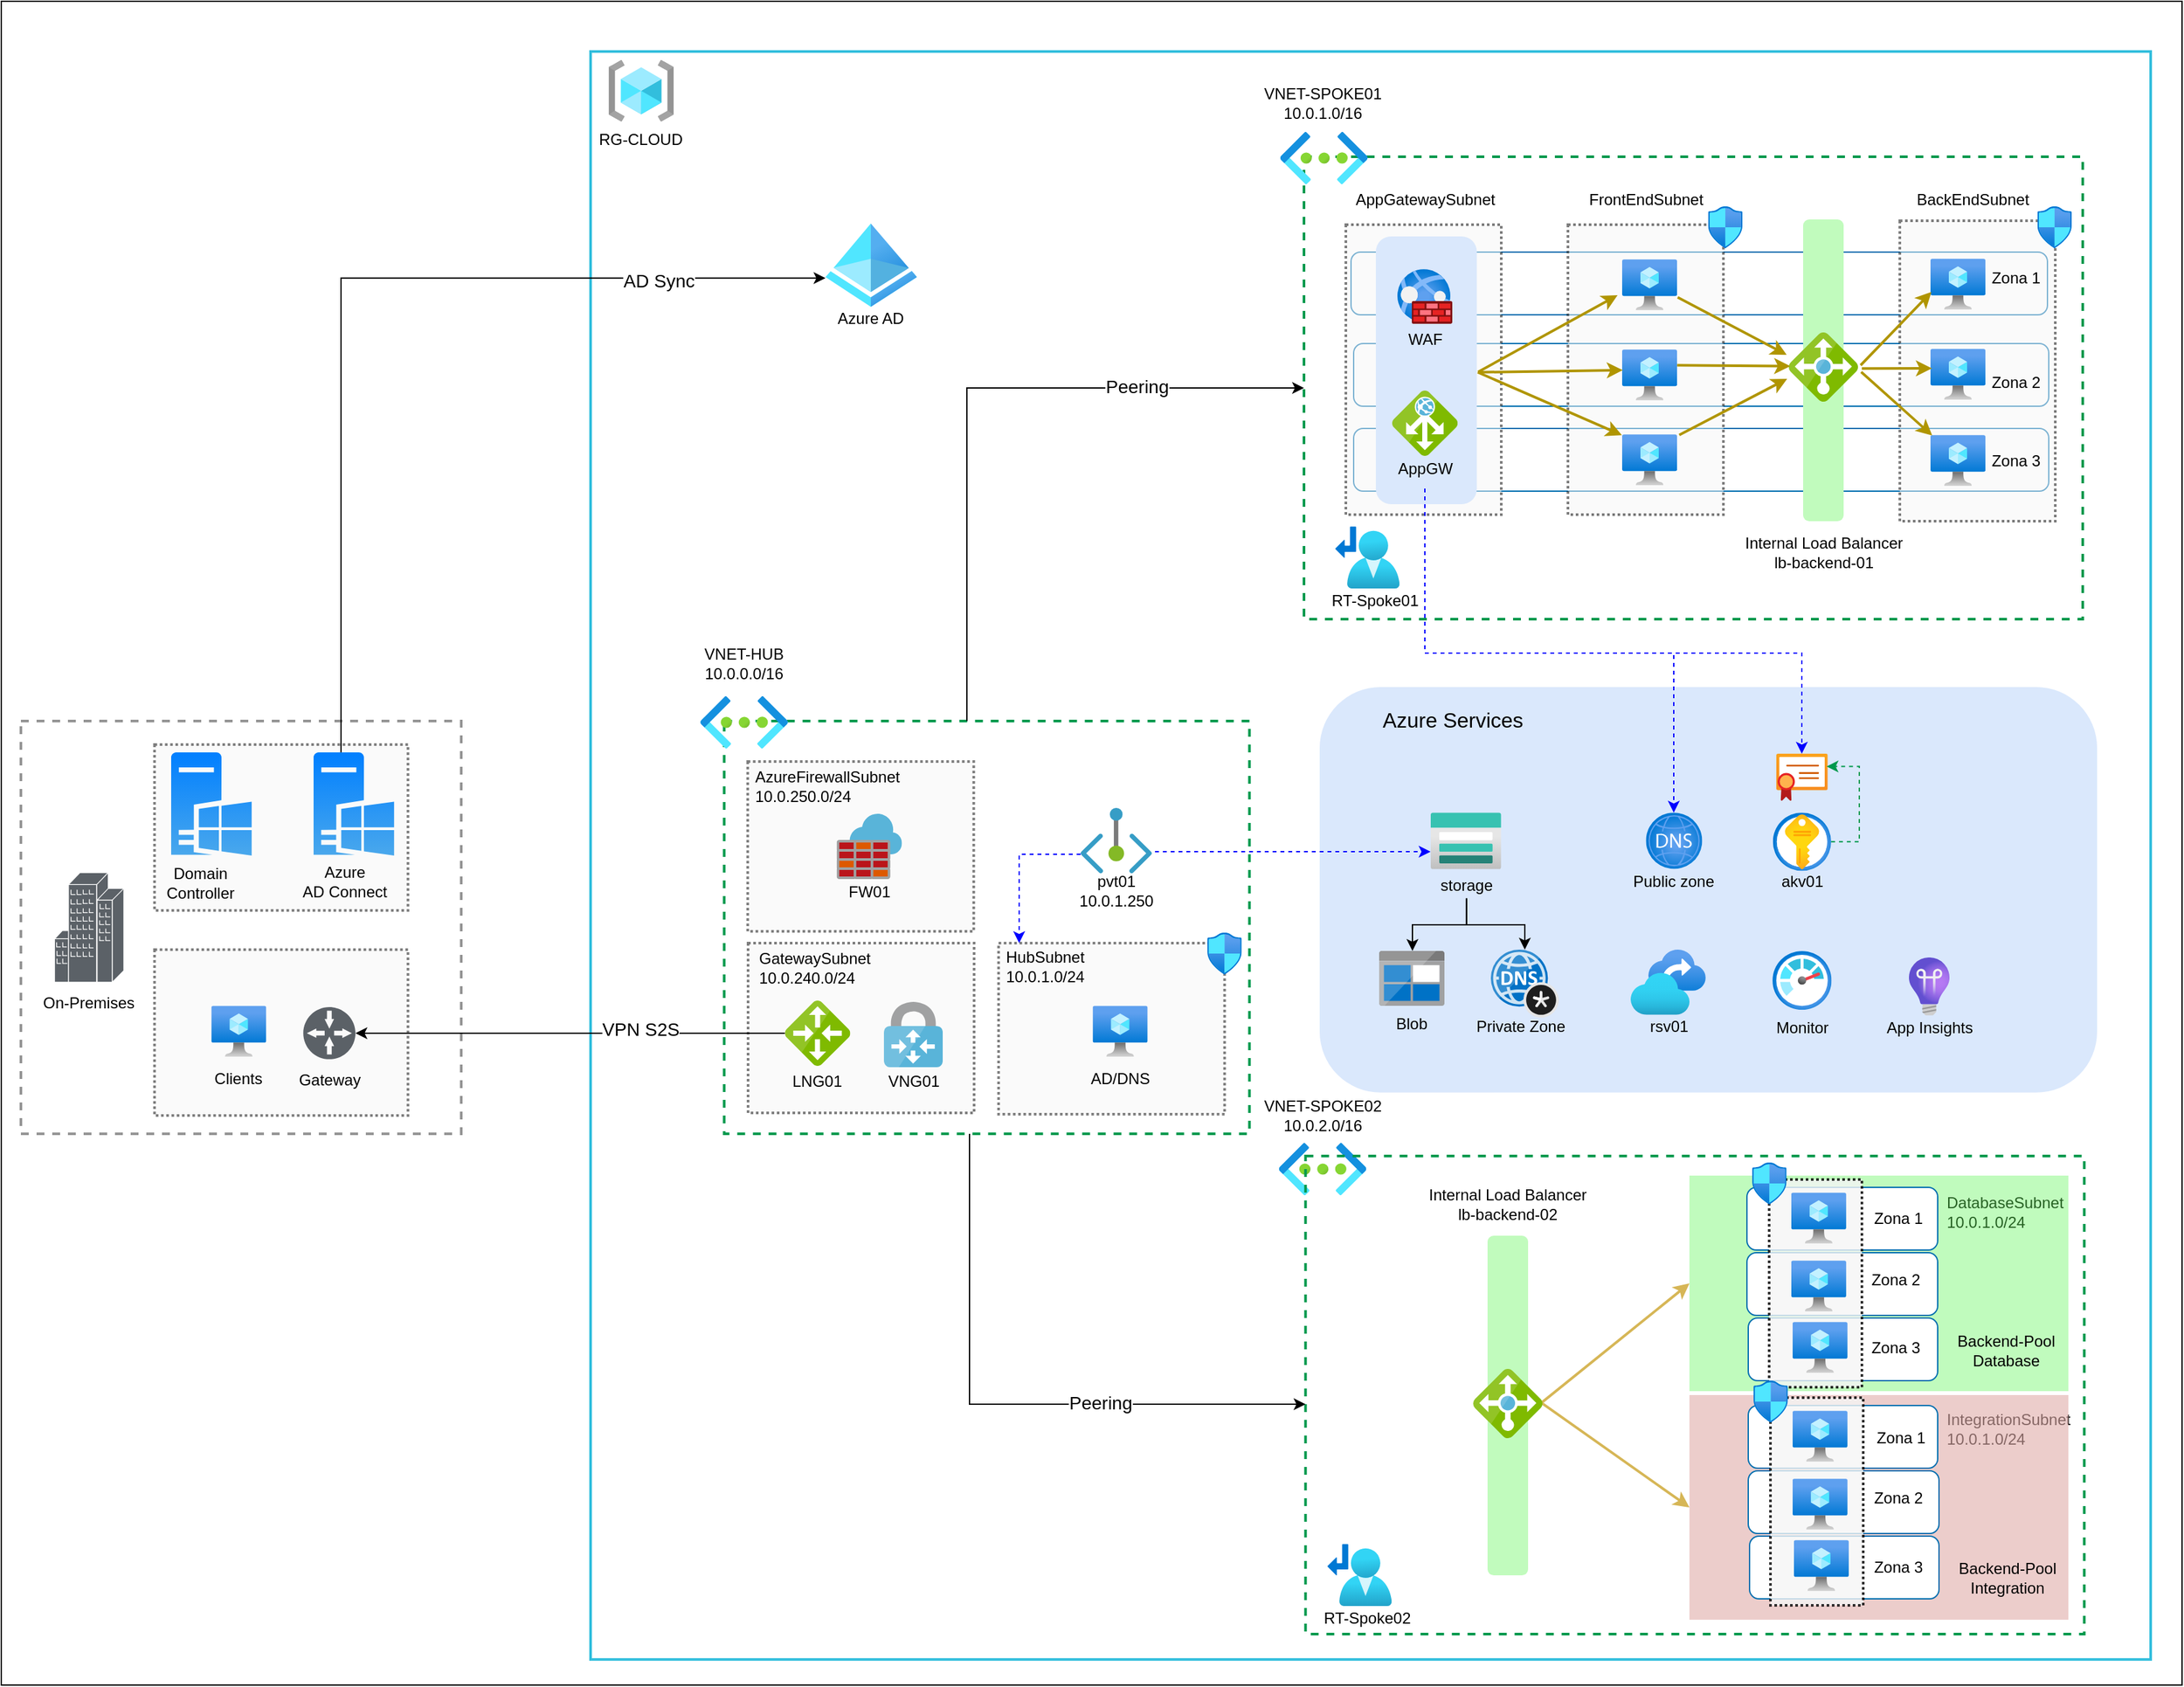 <mxfile version="21.3.7" type="device">
  <diagram name="Cloud Shoes" id="-37fiKzTfTFrvlBXJHoI">
    <mxGraphModel dx="2607" dy="1520" grid="0" gridSize="10" guides="1" tooltips="1" connect="1" arrows="1" fold="1" page="1" pageScale="1" pageWidth="1654" pageHeight="1169" math="0" shadow="0">
      <root>
        <mxCell id="0" />
        <mxCell id="1" parent="0" />
        <mxCell id="Nl7aAKLjwHHRc1oRXlb3-1" value="" style="rounded=0;whiteSpace=wrap;html=1;fillColor=none;" vertex="1" parent="1">
          <mxGeometry x="1" y="530" width="1669" height="1289" as="geometry" />
        </mxCell>
        <mxCell id="iRO7OTy0QqycGShimGxW-130" value="" style="group" parent="1" vertex="1" connectable="0">
          <mxGeometry x="999" y="1046" width="647" height="753.42" as="geometry" />
        </mxCell>
        <mxCell id="iRO7OTy0QqycGShimGxW-131" value="" style="rounded=1;whiteSpace=wrap;html=1;fillColor=#dae8fc;strokeColor=none;" parent="iRO7OTy0QqycGShimGxW-130" vertex="1">
          <mxGeometry x="11" y="9" width="595" height="310.4" as="geometry" />
        </mxCell>
        <mxCell id="iRO7OTy0QqycGShimGxW-138" value="Azure Services" style="text;html=1;strokeColor=none;fillColor=none;align=center;verticalAlign=middle;whiteSpace=wrap;rounded=0;fontSize=16;" parent="iRO7OTy0QqycGShimGxW-130" vertex="1">
          <mxGeometry x="51" y="22" width="123.81" height="24.97" as="geometry" />
        </mxCell>
        <mxCell id="rl9jqkYLnGCRckDXOoiw-7" value="" style="image;aspect=fixed;html=1;points=[];align=center;fontSize=12;image=img/lib/azure2/app_services/App_Service_Certificates.svg;" parent="iRO7OTy0QqycGShimGxW-130" vertex="1">
          <mxGeometry x="360.47" y="60" width="39.38" height="36" as="geometry" />
        </mxCell>
        <mxCell id="7yesNhh-rtwzsghLaUIG-6" value="" style="group" parent="iRO7OTy0QqycGShimGxW-130" vertex="1" connectable="0">
          <mxGeometry x="95.865" y="105.114" width="55.005" height="65.606" as="geometry" />
        </mxCell>
        <mxCell id="iRO7OTy0QqycGShimGxW-133" value="" style="image;aspect=fixed;html=1;points=[];align=center;fontSize=12;image=img/lib/azure2/storage/Storage_Accounts.svg;" parent="7yesNhh-rtwzsghLaUIG-6" vertex="1">
          <mxGeometry width="54.091" height="43.273" as="geometry" />
        </mxCell>
        <mxCell id="jFYhZBc2v5GlWPGSJoHk-8" value="storage" style="text;html=1;strokeColor=none;fillColor=none;align=center;verticalAlign=middle;whiteSpace=wrap;rounded=0;" parent="7yesNhh-rtwzsghLaUIG-6" vertex="1">
          <mxGeometry x="0.005" y="46.606" width="55" height="19" as="geometry" />
        </mxCell>
        <mxCell id="7yesNhh-rtwzsghLaUIG-11" value="" style="group" parent="iRO7OTy0QqycGShimGxW-130" vertex="1" connectable="0">
          <mxGeometry x="126" y="210" width="78" height="68" as="geometry" />
        </mxCell>
        <mxCell id="7yesNhh-rtwzsghLaUIG-9" value="" style="image;sketch=0;aspect=fixed;html=1;points=[];align=center;fontSize=12;image=img/lib/mscae/DNS_Private_Zones.svg;" parent="7yesNhh-rtwzsghLaUIG-11" vertex="1">
          <mxGeometry x="16" width="52" height="52" as="geometry" />
        </mxCell>
        <mxCell id="7yesNhh-rtwzsghLaUIG-10" value="Private Zone" style="text;html=1;strokeColor=none;fillColor=none;align=center;verticalAlign=middle;whiteSpace=wrap;rounded=0;" parent="7yesNhh-rtwzsghLaUIG-11" vertex="1">
          <mxGeometry y="49" width="78" height="19" as="geometry" />
        </mxCell>
        <mxCell id="7yesNhh-rtwzsghLaUIG-12" value="" style="group" parent="iRO7OTy0QqycGShimGxW-130" vertex="1" connectable="0">
          <mxGeometry x="54" y="211" width="55" height="65" as="geometry" />
        </mxCell>
        <mxCell id="7yesNhh-rtwzsghLaUIG-4" value="" style="image;sketch=0;aspect=fixed;html=1;points=[];align=center;fontSize=12;image=img/lib/mscae/BlobBlock.svg;" parent="7yesNhh-rtwzsghLaUIG-12" vertex="1">
          <mxGeometry x="2.5" width="50" height="42" as="geometry" />
        </mxCell>
        <mxCell id="7yesNhh-rtwzsghLaUIG-7" value="Blob" style="text;html=1;strokeColor=none;fillColor=none;align=center;verticalAlign=middle;whiteSpace=wrap;rounded=0;" parent="7yesNhh-rtwzsghLaUIG-12" vertex="1">
          <mxGeometry y="46" width="55" height="19" as="geometry" />
        </mxCell>
        <mxCell id="7yesNhh-rtwzsghLaUIG-16" style="edgeStyle=orthogonalEdgeStyle;rounded=0;orthogonalLoop=1;jettySize=auto;html=1;" parent="iRO7OTy0QqycGShimGxW-130" source="jFYhZBc2v5GlWPGSJoHk-8" target="7yesNhh-rtwzsghLaUIG-4" edge="1">
          <mxGeometry relative="1" as="geometry">
            <Array as="points">
              <mxPoint x="123" y="191" />
              <mxPoint x="82" y="191" />
            </Array>
          </mxGeometry>
        </mxCell>
        <mxCell id="7yesNhh-rtwzsghLaUIG-17" style="edgeStyle=orthogonalEdgeStyle;rounded=0;orthogonalLoop=1;jettySize=auto;html=1;" parent="iRO7OTy0QqycGShimGxW-130" source="jFYhZBc2v5GlWPGSJoHk-8" target="7yesNhh-rtwzsghLaUIG-9" edge="1">
          <mxGeometry relative="1" as="geometry">
            <Array as="points">
              <mxPoint x="123" y="191" />
              <mxPoint x="168" y="191" />
            </Array>
          </mxGeometry>
        </mxCell>
        <mxCell id="7yesNhh-rtwzsghLaUIG-18" value="" style="group" parent="iRO7OTy0QqycGShimGxW-130" vertex="1" connectable="0">
          <mxGeometry x="244" y="105.11" width="76.46" height="62.08" as="geometry" />
        </mxCell>
        <mxCell id="iRO7OTy0QqycGShimGxW-137" value="" style="image;aspect=fixed;html=1;points=[];align=center;fontSize=12;image=img/lib/azure2/networking/DNS_Zones.svg;" parent="7yesNhh-rtwzsghLaUIG-18" vertex="1">
          <mxGeometry x="16.69" width="43.08" height="43.08" as="geometry" />
        </mxCell>
        <mxCell id="rl9jqkYLnGCRckDXOoiw-4" value="Public zone" style="text;html=1;strokeColor=none;fillColor=none;align=center;verticalAlign=middle;whiteSpace=wrap;rounded=0;" parent="7yesNhh-rtwzsghLaUIG-18" vertex="1">
          <mxGeometry y="43.08" width="76.46" height="19" as="geometry" />
        </mxCell>
        <mxCell id="7yesNhh-rtwzsghLaUIG-5" value="" style="group" parent="iRO7OTy0QqycGShimGxW-130" vertex="1" connectable="0">
          <mxGeometry x="249.003" y="209.996" width="57.42" height="68.934" as="geometry" />
        </mxCell>
        <mxCell id="iRO7OTy0QqycGShimGxW-132" value="" style="image;aspect=fixed;html=1;points=[];align=center;fontSize=12;image=img/lib/azure2/storage/Recovery_Services_Vaults.svg;" parent="7yesNhh-rtwzsghLaUIG-5" vertex="1">
          <mxGeometry width="57.42" height="49.93" as="geometry" />
        </mxCell>
        <mxCell id="jFYhZBc2v5GlWPGSJoHk-9" value="rsv01" style="text;html=1;strokeColor=none;fillColor=none;align=center;verticalAlign=middle;whiteSpace=wrap;rounded=0;" parent="7yesNhh-rtwzsghLaUIG-5" vertex="1">
          <mxGeometry x="2.417" y="49.934" width="55" height="19" as="geometry" />
        </mxCell>
        <mxCell id="7yesNhh-rtwzsghLaUIG-23" value="" style="group" parent="iRO7OTy0QqycGShimGxW-130" vertex="1" connectable="0">
          <mxGeometry x="352.66" y="105.11" width="55" height="62.08" as="geometry" />
        </mxCell>
        <mxCell id="iRO7OTy0QqycGShimGxW-136" value="" style="image;aspect=fixed;html=1;points=[];align=center;fontSize=12;image=img/lib/azure2/security/Key_Vaults.svg;" parent="7yesNhh-rtwzsghLaUIG-23" vertex="1">
          <mxGeometry x="5.2" width="44.59" height="44.59" as="geometry" />
        </mxCell>
        <mxCell id="jFYhZBc2v5GlWPGSJoHk-10" value="akv01" style="text;html=1;strokeColor=none;fillColor=none;align=center;verticalAlign=middle;whiteSpace=wrap;rounded=0;" parent="7yesNhh-rtwzsghLaUIG-23" vertex="1">
          <mxGeometry y="43.08" width="55" height="19" as="geometry" />
        </mxCell>
        <mxCell id="7yesNhh-rtwzsghLaUIG-26" style="edgeStyle=orthogonalEdgeStyle;rounded=0;orthogonalLoop=1;jettySize=auto;html=1;entryX=0.977;entryY=0.272;entryDx=0;entryDy=0;entryPerimeter=0;dashed=1;strokeColor=#00994D;" parent="iRO7OTy0QqycGShimGxW-130" source="iRO7OTy0QqycGShimGxW-136" target="rl9jqkYLnGCRckDXOoiw-7" edge="1">
          <mxGeometry relative="1" as="geometry">
            <Array as="points">
              <mxPoint x="424" y="127" />
              <mxPoint x="424" y="70" />
            </Array>
          </mxGeometry>
        </mxCell>
        <mxCell id="7yesNhh-rtwzsghLaUIG-28" value="" style="group" parent="iRO7OTy0QqycGShimGxW-130" vertex="1" connectable="0">
          <mxGeometry x="352.66" y="211" width="55" height="68.37" as="geometry" />
        </mxCell>
        <mxCell id="iRO7OTy0QqycGShimGxW-134" value="" style="image;aspect=fixed;html=1;points=[];align=center;fontSize=12;image=img/lib/azure2/management_governance/Monitor.svg;" parent="7yesNhh-rtwzsghLaUIG-28" vertex="1">
          <mxGeometry x="4.92" width="45.17" height="45.17" as="geometry" />
        </mxCell>
        <mxCell id="7yesNhh-rtwzsghLaUIG-27" value="Monitor" style="text;html=1;strokeColor=none;fillColor=none;align=center;verticalAlign=middle;whiteSpace=wrap;rounded=0;" parent="7yesNhh-rtwzsghLaUIG-28" vertex="1">
          <mxGeometry y="49.37" width="55" height="19" as="geometry" />
        </mxCell>
        <mxCell id="7yesNhh-rtwzsghLaUIG-30" value="" style="group" parent="iRO7OTy0QqycGShimGxW-130" vertex="1" connectable="0">
          <mxGeometry x="438.51" y="215.94" width="78" height="63.43" as="geometry" />
        </mxCell>
        <mxCell id="iRO7OTy0QqycGShimGxW-135" value="" style="image;aspect=fixed;html=1;points=[];align=center;fontSize=12;image=img/lib/azure2/devops/Application_Insights.svg;" parent="7yesNhh-rtwzsghLaUIG-30" vertex="1">
          <mxGeometry x="23.49" width="31.03" height="44.43" as="geometry" />
        </mxCell>
        <mxCell id="7yesNhh-rtwzsghLaUIG-29" value="App Insights" style="text;html=1;strokeColor=none;fillColor=none;align=center;verticalAlign=middle;whiteSpace=wrap;rounded=0;" parent="7yesNhh-rtwzsghLaUIG-30" vertex="1">
          <mxGeometry y="44.43" width="78" height="19" as="geometry" />
        </mxCell>
        <mxCell id="mcqfTMUdZoglB1hwvuhl-13" value="" style="rounded=0;whiteSpace=wrap;html=1;fillColor=none;strokeColor=#32bedd;strokeWidth=2;" parent="iRO7OTy0QqycGShimGxW-130" vertex="1">
          <mxGeometry x="-547" y="-477.58" width="1194" height="1231" as="geometry" />
        </mxCell>
        <mxCell id="sxxNK6MvzeQGFof8nIvv-3" value="BackEndSubnet" style="text;html=1;strokeColor=none;fillColor=none;align=center;verticalAlign=middle;whiteSpace=wrap;rounded=0;" parent="iRO7OTy0QqycGShimGxW-130" vertex="1">
          <mxGeometry x="448" y="-379" width="126" height="30" as="geometry" />
        </mxCell>
        <mxCell id="sxxNK6MvzeQGFof8nIvv-1" value="AppGatewaySubnet" style="text;html=1;strokeColor=none;fillColor=none;align=center;verticalAlign=middle;whiteSpace=wrap;rounded=0;" parent="iRO7OTy0QqycGShimGxW-130" vertex="1">
          <mxGeometry x="29" y="-379" width="126" height="30" as="geometry" />
        </mxCell>
        <mxCell id="u3xtsCmXSuKDjjHytYBa-11" value="DatabaseSubnet&lt;br&gt;10.0.1.0/24" style="text;html=1;strokeColor=none;fillColor=none;align=left;verticalAlign=middle;whiteSpace=wrap;rounded=0;" parent="iRO7OTy0QqycGShimGxW-130" vertex="1">
          <mxGeometry x="488.6" y="401" width="85.4" height="19" as="geometry" />
        </mxCell>
        <mxCell id="u3xtsCmXSuKDjjHytYBa-12" value="IntegrationSubnet&lt;br&gt;10.0.1.0/24" style="text;html=1;strokeColor=none;fillColor=none;align=left;verticalAlign=middle;whiteSpace=wrap;rounded=0;" parent="iRO7OTy0QqycGShimGxW-130" vertex="1">
          <mxGeometry x="488.6" y="567" width="85.4" height="19" as="geometry" />
        </mxCell>
        <mxCell id="sxxNK6MvzeQGFof8nIvv-4" value="" style="image;aspect=fixed;html=1;points=[];align=center;fontSize=12;image=img/lib/azure2/networking/Virtual_Networks.svg;" parent="iRO7OTy0QqycGShimGxW-130" vertex="1">
          <mxGeometry x="-20.25" y="358" width="67" height="40" as="geometry" />
        </mxCell>
        <mxCell id="sxxNK6MvzeQGFof8nIvv-5" value="VNET-SPOKE02&lt;br&gt;10.0.2.0/16" style="text;html=1;strokeColor=none;fillColor=none;align=center;verticalAlign=middle;whiteSpace=wrap;rounded=0;" parent="iRO7OTy0QqycGShimGxW-130" vertex="1">
          <mxGeometry x="-34" y="322" width="94.5" height="30" as="geometry" />
        </mxCell>
        <mxCell id="sxxNK6MvzeQGFof8nIvv-7" value="VNET-SPOKE01&lt;br&gt;10.0.1.0/16" style="text;html=1;strokeColor=none;fillColor=none;align=center;verticalAlign=middle;whiteSpace=wrap;rounded=0;" parent="iRO7OTy0QqycGShimGxW-130" vertex="1">
          <mxGeometry x="-34" y="-453" width="94.5" height="30" as="geometry" />
        </mxCell>
        <mxCell id="iRO7OTy0QqycGShimGxW-46" value="" style="rounded=0;whiteSpace=wrap;html=1;fillColor=none;strokeColor=#949494;dashed=1;strokeWidth=2;" parent="1" vertex="1">
          <mxGeometry x="16" y="1081" width="337" height="316" as="geometry" />
        </mxCell>
        <mxCell id="iRO7OTy0QqycGShimGxW-112" value="" style="rounded=0;whiteSpace=wrap;html=1;fillColor=#63f55b;strokeColor=none;fillStyle=auto;opacity=40;dashed=1;dashPattern=1 1;strokeWidth=2;" parent="1" vertex="1">
          <mxGeometry x="1293" y="1429" width="290" height="165" as="geometry" />
        </mxCell>
        <mxCell id="iRO7OTy0QqycGShimGxW-50" value="" style="rounded=0;whiteSpace=wrap;html=1;fillColor=none;strokeColor=#00994D;dashed=1;strokeWidth=2;" parent="1" vertex="1">
          <mxGeometry x="999.18" y="1414" width="596" height="366" as="geometry" />
        </mxCell>
        <mxCell id="iRO7OTy0QqycGShimGxW-113" value="" style="rounded=0;whiteSpace=wrap;html=1;fillColor=#dfaca9;strokeColor=none;fillStyle=auto;opacity=60;dashed=1;dashPattern=1 1;strokeWidth=2;" parent="1" vertex="1">
          <mxGeometry x="1293" y="1597" width="290" height="172" as="geometry" />
        </mxCell>
        <mxCell id="iRO7OTy0QqycGShimGxW-48" value="" style="group" parent="1" vertex="1" connectable="0">
          <mxGeometry x="118.25" y="1256" width="194" height="127" as="geometry" />
        </mxCell>
        <mxCell id="iRO7OTy0QqycGShimGxW-43" value="" style="rounded=0;whiteSpace=wrap;html=1;fillColor=#f5f5f5;fontColor=#333333;strokeColor=#000000;fillStyle=auto;opacity=50;dashed=1;dashPattern=1 1;strokeWidth=2;" parent="iRO7OTy0QqycGShimGxW-48" vertex="1">
          <mxGeometry width="194" height="127" as="geometry" />
        </mxCell>
        <mxCell id="iRO7OTy0QqycGShimGxW-37" value="" style="group" parent="iRO7OTy0QqycGShimGxW-48" vertex="1" connectable="0">
          <mxGeometry x="37" y="43" width="55" height="65" as="geometry" />
        </mxCell>
        <mxCell id="iRO7OTy0QqycGShimGxW-38" value="" style="image;aspect=fixed;html=1;points=[];align=center;fontSize=12;image=img/lib/azure2/compute/Virtual_Machine.svg;" parent="iRO7OTy0QqycGShimGxW-37" vertex="1">
          <mxGeometry x="6.47" width="42.05" height="39" as="geometry" />
        </mxCell>
        <mxCell id="iRO7OTy0QqycGShimGxW-39" value="Clients" style="text;html=1;strokeColor=none;fillColor=none;align=center;verticalAlign=middle;whiteSpace=wrap;rounded=0;" parent="iRO7OTy0QqycGShimGxW-37" vertex="1">
          <mxGeometry y="47" width="55" height="18" as="geometry" />
        </mxCell>
        <mxCell id="iRO7OTy0QqycGShimGxW-45" value="" style="group" parent="iRO7OTy0QqycGShimGxW-48" vertex="1" connectable="0">
          <mxGeometry x="107" y="41" width="55" height="65" as="geometry" />
        </mxCell>
        <mxCell id="iRO7OTy0QqycGShimGxW-41" value="" style="sketch=0;aspect=fixed;pointerEvents=1;shadow=0;dashed=0;html=1;strokeColor=none;labelPosition=center;verticalLabelPosition=bottom;verticalAlign=top;align=center;fillColor=#5b6167;shape=mxgraph.mscae.enterprise.gateway" parent="iRO7OTy0QqycGShimGxW-45" vertex="1">
          <mxGeometry x="6.87" y="3" width="39.928" height="39.928" as="geometry" />
        </mxCell>
        <mxCell id="iRO7OTy0QqycGShimGxW-42" value="Gateway" style="text;html=1;strokeColor=none;fillColor=none;align=center;verticalAlign=middle;whiteSpace=wrap;rounded=0;" parent="iRO7OTy0QqycGShimGxW-45" vertex="1">
          <mxGeometry y="50" width="55" height="18" as="geometry" />
        </mxCell>
        <mxCell id="iRO7OTy0QqycGShimGxW-1" value="" style="rounded=0;whiteSpace=wrap;html=1;fillColor=none;strokeColor=#00994D;dashed=1;strokeWidth=2;" parent="1" vertex="1">
          <mxGeometry x="554.25" y="1081" width="402" height="316" as="geometry" />
        </mxCell>
        <mxCell id="jFYhZBc2v5GlWPGSJoHk-2" value="" style="group" parent="1" vertex="1" connectable="0">
          <mxGeometry x="764.25" y="1248" width="186.1" height="134" as="geometry" />
        </mxCell>
        <mxCell id="iRO7OTy0QqycGShimGxW-12" value="" style="rounded=0;whiteSpace=wrap;html=1;fillColor=#f5f5f5;fontColor=#333333;strokeColor=#000000;fillStyle=auto;opacity=50;dashed=1;dashPattern=1 1;strokeWidth=2;" parent="jFYhZBc2v5GlWPGSJoHk-2" vertex="1">
          <mxGeometry y="3" width="173" height="131" as="geometry" />
        </mxCell>
        <mxCell id="iRO7OTy0QqycGShimGxW-13" value="HubSubnet&lt;br&gt;10.0.1.0/24" style="text;html=1;strokeColor=none;fillColor=none;align=left;verticalAlign=middle;whiteSpace=wrap;rounded=0;" parent="jFYhZBc2v5GlWPGSJoHk-2" vertex="1">
          <mxGeometry x="3.5" y="11" width="89.5" height="19" as="geometry" />
        </mxCell>
        <mxCell id="iRO7OTy0QqycGShimGxW-14" value="" style="image;aspect=fixed;html=1;points=[];align=center;fontSize=12;image=img/lib/azure2/networking/Network_Security_Groups.svg;" parent="jFYhZBc2v5GlWPGSJoHk-2" vertex="1">
          <mxGeometry x="159.75" y="-5" width="26.35" height="32" as="geometry" />
        </mxCell>
        <mxCell id="HfVjvq3u5Bbp-fqQVIqM-1" value="" style="group" parent="jFYhZBc2v5GlWPGSJoHk-2" vertex="1" connectable="0">
          <mxGeometry x="65.55" y="51" width="55" height="65" as="geometry" />
        </mxCell>
        <mxCell id="HfVjvq3u5Bbp-fqQVIqM-2" value="" style="image;aspect=fixed;html=1;points=[];align=center;fontSize=12;image=img/lib/azure2/compute/Virtual_Machine.svg;" parent="HfVjvq3u5Bbp-fqQVIqM-1" vertex="1">
          <mxGeometry x="6.47" width="42.05" height="39" as="geometry" />
        </mxCell>
        <mxCell id="HfVjvq3u5Bbp-fqQVIqM-3" value="AD/DNS" style="text;html=1;strokeColor=none;fillColor=none;align=center;verticalAlign=middle;whiteSpace=wrap;rounded=0;" parent="HfVjvq3u5Bbp-fqQVIqM-1" vertex="1">
          <mxGeometry y="47" width="55" height="18" as="geometry" />
        </mxCell>
        <mxCell id="iRO7OTy0QqycGShimGxW-6" value="" style="group" parent="1" vertex="1" connectable="0">
          <mxGeometry x="572.53" y="1251" width="173" height="130" as="geometry" />
        </mxCell>
        <mxCell id="iRO7OTy0QqycGShimGxW-7" value="" style="rounded=0;whiteSpace=wrap;html=1;fillColor=#f5f5f5;fontColor=#333333;strokeColor=#000000;fillStyle=auto;opacity=50;dashed=1;dashPattern=1 1;strokeWidth=2;" parent="iRO7OTy0QqycGShimGxW-6" vertex="1">
          <mxGeometry width="173" height="130" as="geometry" />
        </mxCell>
        <mxCell id="iRO7OTy0QqycGShimGxW-10" value="GatewaySubnet&lt;br&gt;10.0.240.0/24" style="text;html=1;strokeColor=none;fillColor=none;align=left;verticalAlign=middle;whiteSpace=wrap;rounded=0;" parent="iRO7OTy0QqycGShimGxW-6" vertex="1">
          <mxGeometry x="6.75" y="9" width="89.5" height="19" as="geometry" />
        </mxCell>
        <mxCell id="jFYhZBc2v5GlWPGSJoHk-3" value="" style="group" parent="iRO7OTy0QqycGShimGxW-6" vertex="1" connectable="0">
          <mxGeometry x="99" y="45" width="55" height="70.5" as="geometry" />
        </mxCell>
        <mxCell id="iRO7OTy0QqycGShimGxW-8" value="" style="image;sketch=0;aspect=fixed;html=1;points=[];align=center;fontSize=12;image=img/lib/mscae/VPN_Gateway.svg;" parent="jFYhZBc2v5GlWPGSJoHk-3" vertex="1">
          <mxGeometry x="5" width="45" height="50" as="geometry" />
        </mxCell>
        <mxCell id="iRO7OTy0QqycGShimGxW-9" value="VNG01" style="text;html=1;strokeColor=none;fillColor=none;align=center;verticalAlign=middle;whiteSpace=wrap;rounded=0;" parent="jFYhZBc2v5GlWPGSJoHk-3" vertex="1">
          <mxGeometry y="51.5" width="55" height="19" as="geometry" />
        </mxCell>
        <mxCell id="iRO7OTy0QqycGShimGxW-49" value="" style="rounded=0;whiteSpace=wrap;html=1;fillColor=none;strokeColor=#00994D;dashed=1;strokeWidth=2;" parent="1" vertex="1">
          <mxGeometry x="998" y="649" width="596" height="354" as="geometry" />
        </mxCell>
        <mxCell id="kLqBszuAOoGfDPWovw_3-11" value="" style="shape=mxgraph.cisco.buildings.generic_building;html=1;pointerEvents=1;dashed=0;fillColor=#5b6167;strokeColor=#ffffff;strokeWidth=2;verticalLabelPosition=bottom;verticalAlign=top;align=center;outlineConnect=0;" parent="1" vertex="1">
          <mxGeometry x="41.75" y="1197" width="53" height="84" as="geometry" />
        </mxCell>
        <mxCell id="iRO7OTy0QqycGShimGxW-123" style="edgeStyle=orthogonalEdgeStyle;rounded=0;orthogonalLoop=1;jettySize=auto;html=1;entryX=0;entryY=0.5;entryDx=0;entryDy=0;" parent="1" source="iRO7OTy0QqycGShimGxW-1" target="iRO7OTy0QqycGShimGxW-49" edge="1">
          <mxGeometry relative="1" as="geometry">
            <Array as="points">
              <mxPoint x="740" y="826" />
            </Array>
          </mxGeometry>
        </mxCell>
        <mxCell id="iRO7OTy0QqycGShimGxW-124" style="edgeStyle=orthogonalEdgeStyle;rounded=0;orthogonalLoop=1;jettySize=auto;html=1;" parent="1" source="iRO7OTy0QqycGShimGxW-1" target="iRO7OTy0QqycGShimGxW-50" edge="1">
          <mxGeometry relative="1" as="geometry">
            <Array as="points">
              <mxPoint x="742" y="1604" />
            </Array>
          </mxGeometry>
        </mxCell>
        <mxCell id="mcqfTMUdZoglB1hwvuhl-3" value="Peering" style="edgeLabel;html=1;align=center;verticalAlign=middle;resizable=0;points=[];fontSize=14;" parent="iRO7OTy0QqycGShimGxW-124" vertex="1" connectable="0">
          <mxGeometry x="0.323" y="1" relative="1" as="geometry">
            <mxPoint as="offset" />
          </mxGeometry>
        </mxCell>
        <mxCell id="iRO7OTy0QqycGShimGxW-125" style="edgeStyle=orthogonalEdgeStyle;rounded=0;orthogonalLoop=1;jettySize=auto;html=1;entryX=1;entryY=0.5;entryDx=0;entryDy=0;entryPerimeter=0;" parent="1" source="iRO7OTy0QqycGShimGxW-4" target="iRO7OTy0QqycGShimGxW-41" edge="1">
          <mxGeometry relative="1" as="geometry" />
        </mxCell>
        <mxCell id="mcqfTMUdZoglB1hwvuhl-2" value="VPN S2S" style="edgeLabel;html=1;align=center;verticalAlign=middle;resizable=0;points=[];fontSize=14;" parent="iRO7OTy0QqycGShimGxW-125" vertex="1" connectable="0">
          <mxGeometry x="-0.133" y="-3" relative="1" as="geometry">
            <mxPoint x="31" as="offset" />
          </mxGeometry>
        </mxCell>
        <mxCell id="iRO7OTy0QqycGShimGxW-2" value="" style="image;aspect=fixed;html=1;points=[];align=center;fontSize=12;image=img/lib/azure2/networking/Virtual_Networks.svg;" parent="1" vertex="1">
          <mxGeometry x="536" y="1062" width="67" height="40" as="geometry" />
        </mxCell>
        <mxCell id="iRO7OTy0QqycGShimGxW-3" value="VNET-HUB&lt;br&gt;10.0.0.0/16" style="text;html=1;strokeColor=none;fillColor=none;align=center;verticalAlign=middle;whiteSpace=wrap;rounded=0;" parent="1" vertex="1">
          <mxGeometry x="522.25" y="1022" width="94.5" height="30" as="geometry" />
        </mxCell>
        <mxCell id="iRO7OTy0QqycGShimGxW-16" value="" style="group" parent="1" vertex="1" connectable="0">
          <mxGeometry x="764.25" y="1039" width="186.1" height="203" as="geometry" />
        </mxCell>
        <mxCell id="jFYhZBc2v5GlWPGSJoHk-4" value="" style="group" parent="iRO7OTy0QqycGShimGxW-16" vertex="1" connectable="0">
          <mxGeometry x="-192" y="73" width="173" height="130" as="geometry" />
        </mxCell>
        <mxCell id="iRO7OTy0QqycGShimGxW-17" value="" style="rounded=0;whiteSpace=wrap;html=1;fillColor=#f5f5f5;fontColor=#333333;strokeColor=#000000;fillStyle=auto;opacity=50;dashed=1;dashPattern=1 1;strokeWidth=2;" parent="jFYhZBc2v5GlWPGSJoHk-4" vertex="1">
          <mxGeometry width="173" height="130" as="geometry" />
        </mxCell>
        <mxCell id="iRO7OTy0QqycGShimGxW-18" value="AzureFirewallSubnet&lt;br&gt;10.0.250.0/24" style="text;html=1;strokeColor=none;fillColor=none;align=left;verticalAlign=middle;whiteSpace=wrap;rounded=0;" parent="jFYhZBc2v5GlWPGSJoHk-4" vertex="1">
          <mxGeometry x="3.5" y="9" width="89.5" height="19" as="geometry" />
        </mxCell>
        <mxCell id="iRO7OTy0QqycGShimGxW-24" value="" style="image;sketch=0;aspect=fixed;html=1;points=[];align=center;fontSize=12;image=img/lib/mscae/Azure_Firewall.svg;" parent="jFYhZBc2v5GlWPGSJoHk-4" vertex="1">
          <mxGeometry x="68.05" y="40" width="50" height="50" as="geometry" />
        </mxCell>
        <mxCell id="iRO7OTy0QqycGShimGxW-25" value="FW01" style="text;html=1;strokeColor=none;fillColor=none;align=center;verticalAlign=middle;whiteSpace=wrap;rounded=0;" parent="jFYhZBc2v5GlWPGSJoHk-4" vertex="1">
          <mxGeometry x="65.55" y="90" width="55" height="19" as="geometry" />
        </mxCell>
        <mxCell id="jFYhZBc2v5GlWPGSJoHk-6" value="pvt01&lt;br&gt;10.0.1.250" style="text;html=1;strokeColor=none;fillColor=none;align=center;verticalAlign=middle;whiteSpace=wrap;rounded=0;" parent="iRO7OTy0QqycGShimGxW-16" vertex="1">
          <mxGeometry x="62.3" y="162.5" width="55" height="19" as="geometry" />
        </mxCell>
        <mxCell id="iRO7OTy0QqycGShimGxW-26" value="" style="group" parent="1" vertex="1" connectable="0">
          <mxGeometry x="598.25" y="1295" width="55" height="71" as="geometry" />
        </mxCell>
        <mxCell id="iRO7OTy0QqycGShimGxW-4" value="" style="image;sketch=0;aspect=fixed;html=1;points=[];align=center;fontSize=12;image=img/lib/mscae/Local_Network_Gateways.svg;" parent="iRO7OTy0QqycGShimGxW-26" vertex="1">
          <mxGeometry x="2.5" width="50" height="50" as="geometry" />
        </mxCell>
        <mxCell id="iRO7OTy0QqycGShimGxW-5" value="LNG01" style="text;html=1;strokeColor=none;fillColor=none;align=center;verticalAlign=middle;whiteSpace=wrap;rounded=0;" parent="iRO7OTy0QqycGShimGxW-26" vertex="1">
          <mxGeometry y="53" width="55" height="18" as="geometry" />
        </mxCell>
        <mxCell id="iRO7OTy0QqycGShimGxW-47" value="" style="group" parent="1" vertex="1" connectable="0">
          <mxGeometry x="118.25" y="1099" width="194" height="127" as="geometry" />
        </mxCell>
        <mxCell id="iRO7OTy0QqycGShimGxW-30" value="" style="rounded=0;whiteSpace=wrap;html=1;fillColor=#f5f5f5;fontColor=#333333;strokeColor=#000000;fillStyle=auto;opacity=50;dashed=1;dashPattern=1 1;strokeWidth=2;" parent="iRO7OTy0QqycGShimGxW-47" vertex="1">
          <mxGeometry width="194" height="127" as="geometry" />
        </mxCell>
        <mxCell id="iRO7OTy0QqycGShimGxW-31" value="" style="group" parent="iRO7OTy0QqycGShimGxW-47" vertex="1" connectable="0">
          <mxGeometry x="110.75" y="6" width="72.62" height="105.5" as="geometry" />
        </mxCell>
        <mxCell id="iRO7OTy0QqycGShimGxW-32" value="" style="sketch=0;aspect=fixed;pointerEvents=1;shadow=0;dashed=0;html=1;strokeColor=none;labelPosition=center;verticalLabelPosition=bottom;verticalAlign=top;align=center;fillColor=#4aa8ec;shape=mxgraph.mscae.enterprise.windows_server;gradientColor=#007FFF;gradientDirection=north;" parent="iRO7OTy0QqycGShimGxW-31" vertex="1">
          <mxGeometry x="11" width="61.62" height="79" as="geometry" />
        </mxCell>
        <mxCell id="iRO7OTy0QqycGShimGxW-33" value="Azure &lt;br&gt;AD Connect" style="text;html=1;strokeColor=none;fillColor=none;align=center;verticalAlign=middle;whiteSpace=wrap;rounded=0;" parent="iRO7OTy0QqycGShimGxW-31" vertex="1">
          <mxGeometry y="89.5" width="70" height="18" as="geometry" />
        </mxCell>
        <mxCell id="iRO7OTy0QqycGShimGxW-34" value="" style="group" parent="iRO7OTy0QqycGShimGxW-47" vertex="1" connectable="0">
          <mxGeometry x="7.75" y="6" width="66.62" height="109" as="geometry" />
        </mxCell>
        <mxCell id="iRO7OTy0QqycGShimGxW-35" value="" style="sketch=0;aspect=fixed;pointerEvents=1;shadow=0;dashed=0;html=1;strokeColor=none;labelPosition=center;verticalLabelPosition=bottom;verticalAlign=top;align=center;fillColor=#4aa8ec;shape=mxgraph.mscae.enterprise.windows_server;gradientColor=#007FFF;gradientDirection=north;" parent="iRO7OTy0QqycGShimGxW-34" vertex="1">
          <mxGeometry x="5" width="61.62" height="79" as="geometry" />
        </mxCell>
        <mxCell id="iRO7OTy0QqycGShimGxW-36" value="Domain&lt;br&gt;Controller" style="text;html=1;strokeColor=none;fillColor=none;align=center;verticalAlign=middle;whiteSpace=wrap;rounded=0;" parent="iRO7OTy0QqycGShimGxW-34" vertex="1">
          <mxGeometry y="91" width="55" height="18" as="geometry" />
        </mxCell>
        <mxCell id="iRO7OTy0QqycGShimGxW-106" value="" style="endArrow=classic;html=1;rounded=0;exitX=0.985;exitY=0.489;exitDx=0;exitDy=0;exitPerimeter=0;strokeWidth=2;fillColor=#fff2cc;strokeColor=#d6b656;entryX=0;entryY=0.5;entryDx=0;entryDy=0;" parent="1" source="iRO7OTy0QqycGShimGxW-110" target="iRO7OTy0QqycGShimGxW-112" edge="1">
          <mxGeometry width="50" height="50" relative="1" as="geometry">
            <mxPoint x="1199.5" y="1621.2" as="sourcePoint" />
            <mxPoint x="1279.5" y="1472.5" as="targetPoint" />
          </mxGeometry>
        </mxCell>
        <mxCell id="iRO7OTy0QqycGShimGxW-107" value="" style="endArrow=classic;html=1;rounded=0;exitX=0.985;exitY=0.489;exitDx=0;exitDy=0;exitPerimeter=0;strokeWidth=2;fillColor=#fff2cc;strokeColor=#d6b656;entryX=0;entryY=0.5;entryDx=0;entryDy=0;" parent="1" source="iRO7OTy0QqycGShimGxW-110" target="iRO7OTy0QqycGShimGxW-113" edge="1">
          <mxGeometry width="50" height="50" relative="1" as="geometry">
            <mxPoint x="1199.5" y="1624.2" as="sourcePoint" />
            <mxPoint x="1279.5" y="1717.5" as="targetPoint" />
          </mxGeometry>
        </mxCell>
        <mxCell id="iRO7OTy0QqycGShimGxW-108" value="" style="group" parent="1" vertex="1" connectable="0">
          <mxGeometry x="1091" y="1436" width="126" height="299" as="geometry" />
        </mxCell>
        <mxCell id="iRO7OTy0QqycGShimGxW-109" value="" style="rounded=1;whiteSpace=wrap;html=1;fillColor=#c1fbbd;strokeColor=none;" parent="iRO7OTy0QqycGShimGxW-108" vertex="1">
          <mxGeometry x="47.5" y="39" width="31" height="260" as="geometry" />
        </mxCell>
        <mxCell id="iRO7OTy0QqycGShimGxW-110" value="" style="image;sketch=0;aspect=fixed;html=1;points=[];align=center;fontSize=12;image=img/lib/mscae/Load_Balancer_feature.svg;" parent="iRO7OTy0QqycGShimGxW-108" vertex="1">
          <mxGeometry x="36.5" y="141" width="53" height="53" as="geometry" />
        </mxCell>
        <mxCell id="iRO7OTy0QqycGShimGxW-111" value="Internal Load Balancer&lt;br&gt;lb-backend-02" style="text;html=1;strokeColor=none;fillColor=none;align=center;verticalAlign=middle;whiteSpace=wrap;rounded=0;" parent="iRO7OTy0QqycGShimGxW-108" vertex="1">
          <mxGeometry width="126" height="30" as="geometry" />
        </mxCell>
        <mxCell id="iRO7OTy0QqycGShimGxW-114" value="Backend-Pool&lt;br&gt;Database" style="text;html=1;strokeColor=none;fillColor=none;align=center;verticalAlign=middle;whiteSpace=wrap;rounded=0;" parent="1" vertex="1">
          <mxGeometry x="1494.6" y="1547.61" width="81" height="31.77" as="geometry" />
        </mxCell>
        <mxCell id="iRO7OTy0QqycGShimGxW-115" value="Backend-Pool&lt;br&gt;Integration" style="text;html=1;strokeColor=none;fillColor=none;align=center;verticalAlign=middle;whiteSpace=wrap;rounded=0;" parent="1" vertex="1">
          <mxGeometry x="1496.12" y="1721" width="81" height="31.77" as="geometry" />
        </mxCell>
        <mxCell id="iRO7OTy0QqycGShimGxW-128" style="edgeStyle=orthogonalEdgeStyle;rounded=0;orthogonalLoop=1;jettySize=auto;html=1;entryX=0;entryY=0.655;entryDx=0;entryDy=0;entryPerimeter=0;" parent="1" source="iRO7OTy0QqycGShimGxW-32" target="iRO7OTy0QqycGShimGxW-126" edge="1">
          <mxGeometry relative="1" as="geometry">
            <Array as="points">
              <mxPoint x="261" y="742" />
            </Array>
          </mxGeometry>
        </mxCell>
        <mxCell id="mcqfTMUdZoglB1hwvuhl-10" value="AD Sync" style="edgeLabel;html=1;align=center;verticalAlign=middle;resizable=0;points=[];fontSize=14;" parent="iRO7OTy0QqycGShimGxW-128" vertex="1" connectable="0">
          <mxGeometry x="0.356" y="-2" relative="1" as="geometry">
            <mxPoint x="108" as="offset" />
          </mxGeometry>
        </mxCell>
        <mxCell id="iRO7OTy0QqycGShimGxW-139" value="On-Premises" style="text;html=1;strokeColor=none;fillColor=none;align=center;verticalAlign=middle;whiteSpace=wrap;rounded=0;" parent="1" vertex="1">
          <mxGeometry x="32.12" y="1288" width="72.25" height="18" as="geometry" />
        </mxCell>
        <mxCell id="u3xtsCmXSuKDjjHytYBa-1" value="" style="group" parent="1" vertex="1" connectable="0">
          <mxGeometry x="1337" y="1419" width="146" height="172" as="geometry" />
        </mxCell>
        <mxCell id="iRO7OTy0QqycGShimGxW-81" value="" style="rounded=1;whiteSpace=wrap;html=1;fillColor=default;fontColor=#ffffff;strokeColor=#006EAF;" parent="u3xtsCmXSuKDjjHytYBa-1" vertex="1">
          <mxGeometry y="19" width="146" height="48" as="geometry" />
        </mxCell>
        <mxCell id="iRO7OTy0QqycGShimGxW-82" value="" style="rounded=1;whiteSpace=wrap;html=1;fillColor=default;fontColor=#ffffff;strokeColor=#006EAF;" parent="u3xtsCmXSuKDjjHytYBa-1" vertex="1">
          <mxGeometry x="1" y="119" width="145" height="48" as="geometry" />
        </mxCell>
        <mxCell id="iRO7OTy0QqycGShimGxW-83" value="" style="rounded=1;whiteSpace=wrap;html=1;fillColor=default;fontColor=#ffffff;strokeColor=#006EAF;" parent="u3xtsCmXSuKDjjHytYBa-1" vertex="1">
          <mxGeometry y="69" width="146" height="48" as="geometry" />
        </mxCell>
        <mxCell id="iRO7OTy0QqycGShimGxW-84" value="" style="rounded=0;whiteSpace=wrap;html=1;fillColor=#f5f5f5;fontColor=#333333;strokeColor=#000000;fillStyle=auto;dashed=1;dashPattern=1 1;strokeWidth=2;opacity=80;" parent="u3xtsCmXSuKDjjHytYBa-1" vertex="1">
          <mxGeometry x="17" y="13" width="71" height="159" as="geometry" />
        </mxCell>
        <mxCell id="iRO7OTy0QqycGShimGxW-85" value="" style="image;aspect=fixed;html=1;points=[];align=center;fontSize=12;image=img/lib/azure2/networking/Network_Security_Groups.svg;" parent="u3xtsCmXSuKDjjHytYBa-1" vertex="1">
          <mxGeometry x="4" width="26.35" height="32" as="geometry" />
        </mxCell>
        <mxCell id="iRO7OTy0QqycGShimGxW-86" value="" style="image;aspect=fixed;html=1;points=[];align=center;fontSize=12;image=img/lib/azure2/compute/Virtual_Machine.svg;" parent="u3xtsCmXSuKDjjHytYBa-1" vertex="1">
          <mxGeometry x="33.91" y="75" width="42.05" height="39" as="geometry" />
        </mxCell>
        <mxCell id="iRO7OTy0QqycGShimGxW-87" value="" style="image;aspect=fixed;html=1;points=[];align=center;fontSize=12;image=img/lib/azure2/compute/Virtual_Machine.svg;" parent="u3xtsCmXSuKDjjHytYBa-1" vertex="1">
          <mxGeometry x="34.91" y="122" width="42.05" height="39" as="geometry" />
        </mxCell>
        <mxCell id="iRO7OTy0QqycGShimGxW-88" value="" style="image;aspect=fixed;html=1;points=[];align=center;fontSize=12;image=img/lib/azure2/compute/Virtual_Machine.svg;" parent="u3xtsCmXSuKDjjHytYBa-1" vertex="1">
          <mxGeometry x="33.91" y="23" width="42.05" height="39" as="geometry" />
        </mxCell>
        <mxCell id="iRO7OTy0QqycGShimGxW-116" value="Zona 1" style="text;html=1;strokeColor=none;fillColor=none;align=center;verticalAlign=middle;whiteSpace=wrap;rounded=0;" parent="u3xtsCmXSuKDjjHytYBa-1" vertex="1">
          <mxGeometry x="86" y="28" width="60" height="30" as="geometry" />
        </mxCell>
        <mxCell id="iRO7OTy0QqycGShimGxW-117" value="Zona 2" style="text;html=1;strokeColor=none;fillColor=none;align=center;verticalAlign=middle;whiteSpace=wrap;rounded=0;" parent="u3xtsCmXSuKDjjHytYBa-1" vertex="1">
          <mxGeometry x="84" y="74.5" width="60" height="30" as="geometry" />
        </mxCell>
        <mxCell id="iRO7OTy0QqycGShimGxW-118" value="Zona 3" style="text;html=1;strokeColor=none;fillColor=none;align=center;verticalAlign=middle;whiteSpace=wrap;rounded=0;" parent="u3xtsCmXSuKDjjHytYBa-1" vertex="1">
          <mxGeometry x="84" y="127" width="60" height="30" as="geometry" />
        </mxCell>
        <mxCell id="u3xtsCmXSuKDjjHytYBa-2" value="" style="group" parent="1" vertex="1" connectable="0">
          <mxGeometry x="1338" y="1586" width="146.6" height="172" as="geometry" />
        </mxCell>
        <mxCell id="iRO7OTy0QqycGShimGxW-98" value="" style="rounded=1;whiteSpace=wrap;html=1;fillColor=default;fontColor=#ffffff;strokeColor=#006EAF;" parent="u3xtsCmXSuKDjjHytYBa-2" vertex="1">
          <mxGeometry y="19" width="145" height="48" as="geometry" />
        </mxCell>
        <mxCell id="iRO7OTy0QqycGShimGxW-99" value="" style="rounded=1;whiteSpace=wrap;html=1;fillColor=default;fontColor=#ffffff;strokeColor=#006EAF;" parent="u3xtsCmXSuKDjjHytYBa-2" vertex="1">
          <mxGeometry x="1" y="119" width="145" height="48" as="geometry" />
        </mxCell>
        <mxCell id="iRO7OTy0QqycGShimGxW-100" value="" style="rounded=1;whiteSpace=wrap;html=1;fillColor=default;fontColor=#ffffff;strokeColor=#006EAF;" parent="u3xtsCmXSuKDjjHytYBa-2" vertex="1">
          <mxGeometry y="69" width="146" height="48" as="geometry" />
        </mxCell>
        <mxCell id="iRO7OTy0QqycGShimGxW-101" value="" style="rounded=0;whiteSpace=wrap;html=1;fillColor=#f5f5f5;fontColor=#333333;strokeColor=#000000;fillStyle=auto;dashed=1;dashPattern=1 1;strokeWidth=2;opacity=80;" parent="u3xtsCmXSuKDjjHytYBa-2" vertex="1">
          <mxGeometry x="17" y="13" width="71" height="159" as="geometry" />
        </mxCell>
        <mxCell id="iRO7OTy0QqycGShimGxW-102" value="" style="image;aspect=fixed;html=1;points=[];align=center;fontSize=12;image=img/lib/azure2/networking/Network_Security_Groups.svg;" parent="u3xtsCmXSuKDjjHytYBa-2" vertex="1">
          <mxGeometry x="4" width="26.35" height="32" as="geometry" />
        </mxCell>
        <mxCell id="iRO7OTy0QqycGShimGxW-103" value="" style="image;aspect=fixed;html=1;points=[];align=center;fontSize=12;image=img/lib/azure2/compute/Virtual_Machine.svg;" parent="u3xtsCmXSuKDjjHytYBa-2" vertex="1">
          <mxGeometry x="33.91" y="75" width="42.05" height="39" as="geometry" />
        </mxCell>
        <mxCell id="iRO7OTy0QqycGShimGxW-104" value="" style="image;aspect=fixed;html=1;points=[];align=center;fontSize=12;image=img/lib/azure2/compute/Virtual_Machine.svg;" parent="u3xtsCmXSuKDjjHytYBa-2" vertex="1">
          <mxGeometry x="34.91" y="122" width="42.05" height="39" as="geometry" />
        </mxCell>
        <mxCell id="iRO7OTy0QqycGShimGxW-105" value="" style="image;aspect=fixed;html=1;points=[];align=center;fontSize=12;image=img/lib/azure2/compute/Virtual_Machine.svg;" parent="u3xtsCmXSuKDjjHytYBa-2" vertex="1">
          <mxGeometry x="33.91" y="23" width="42.05" height="39" as="geometry" />
        </mxCell>
        <mxCell id="iRO7OTy0QqycGShimGxW-119" value="Zona 1" style="text;html=1;strokeColor=none;fillColor=none;align=center;verticalAlign=middle;whiteSpace=wrap;rounded=0;" parent="u3xtsCmXSuKDjjHytYBa-2" vertex="1">
          <mxGeometry x="86.6" y="28.5" width="60" height="30" as="geometry" />
        </mxCell>
        <mxCell id="iRO7OTy0QqycGShimGxW-120" value="Zona 2" style="text;html=1;strokeColor=none;fillColor=none;align=center;verticalAlign=middle;whiteSpace=wrap;rounded=0;" parent="u3xtsCmXSuKDjjHytYBa-2" vertex="1">
          <mxGeometry x="84.6" y="75" width="60" height="30" as="geometry" />
        </mxCell>
        <mxCell id="iRO7OTy0QqycGShimGxW-121" value="Zona 3" style="text;html=1;strokeColor=none;fillColor=none;align=center;verticalAlign=middle;whiteSpace=wrap;rounded=0;" parent="u3xtsCmXSuKDjjHytYBa-2" vertex="1">
          <mxGeometry x="84.6" y="127.5" width="60" height="30" as="geometry" />
        </mxCell>
        <mxCell id="mcqfTMUdZoglB1hwvuhl-1" value="" style="group" parent="1" vertex="1" connectable="0">
          <mxGeometry x="631.75" y="700" width="70" height="82" as="geometry" />
        </mxCell>
        <mxCell id="iRO7OTy0QqycGShimGxW-126" value="" style="image;aspect=fixed;html=1;points=[];align=center;fontSize=12;image=img/lib/azure2/identity/Azure_Active_Directory.svg;" parent="mcqfTMUdZoglB1hwvuhl-1" vertex="1">
          <mxGeometry width="70" height="64" as="geometry" />
        </mxCell>
        <mxCell id="iRO7OTy0QqycGShimGxW-127" value="Azure AD" style="text;html=1;strokeColor=none;fillColor=none;align=center;verticalAlign=middle;whiteSpace=wrap;rounded=0;" parent="mcqfTMUdZoglB1hwvuhl-1" vertex="1">
          <mxGeometry x="7" y="64" width="55" height="18" as="geometry" />
        </mxCell>
        <mxCell id="mcqfTMUdZoglB1hwvuhl-6" value="" style="image;aspect=fixed;html=1;points=[];align=center;fontSize=12;image=img/lib/azure2/networking/Route_Tables.svg;" parent="1" vertex="1">
          <mxGeometry x="1022" y="932" width="49.17" height="47.63" as="geometry" />
        </mxCell>
        <mxCell id="mcqfTMUdZoglB1hwvuhl-7" value="" style="image;aspect=fixed;html=1;points=[];align=center;fontSize=12;image=img/lib/azure2/networking/Route_Tables.svg;" parent="1" vertex="1">
          <mxGeometry x="1016" y="1711" width="49.17" height="47.63" as="geometry" />
        </mxCell>
        <mxCell id="mcqfTMUdZoglB1hwvuhl-9" value="" style="group" parent="1" vertex="1" connectable="0">
          <mxGeometry x="1030" y="657" width="555.6" height="271" as="geometry" />
        </mxCell>
        <mxCell id="u3xtsCmXSuKDjjHytYBa-3" value="" style="rounded=1;whiteSpace=wrap;html=1;fillColor=default;fontColor=#ffffff;strokeColor=#006EAF;" parent="mcqfTMUdZoglB1hwvuhl-9" vertex="1">
          <mxGeometry x="4" y="65" width="533" height="48" as="geometry" />
        </mxCell>
        <mxCell id="u3xtsCmXSuKDjjHytYBa-7" value="" style="rounded=1;whiteSpace=wrap;html=1;fillColor=default;fontColor=#ffffff;strokeColor=#006EAF;" parent="mcqfTMUdZoglB1hwvuhl-9" vertex="1">
          <mxGeometry x="6" y="135" width="532" height="48" as="geometry" />
        </mxCell>
        <mxCell id="u3xtsCmXSuKDjjHytYBa-8" value="" style="rounded=1;whiteSpace=wrap;html=1;fillColor=default;fontColor=#ffffff;strokeColor=#006EAF;" parent="mcqfTMUdZoglB1hwvuhl-9" vertex="1">
          <mxGeometry x="6" y="200" width="532" height="48" as="geometry" />
        </mxCell>
        <mxCell id="iRO7OTy0QqycGShimGxW-52" value="" style="rounded=0;whiteSpace=wrap;html=1;fillColor=#f5f5f5;fontColor=#333333;strokeColor=#000000;fillStyle=auto;opacity=50;dashed=1;dashPattern=1 1;strokeWidth=2;" parent="mcqfTMUdZoglB1hwvuhl-9" vertex="1">
          <mxGeometry x="424" y="41" width="119" height="230" as="geometry" />
        </mxCell>
        <mxCell id="iRO7OTy0QqycGShimGxW-80" value="" style="rounded=0;whiteSpace=wrap;html=1;fillColor=#f5f5f5;fontColor=#333333;strokeColor=#000000;fillStyle=auto;opacity=50;dashed=1;dashPattern=1 1;strokeWidth=2;" parent="mcqfTMUdZoglB1hwvuhl-9" vertex="1">
          <mxGeometry y="44" width="119" height="222" as="geometry" />
        </mxCell>
        <mxCell id="iRO7OTy0QqycGShimGxW-51" value="" style="rounded=0;whiteSpace=wrap;html=1;fillColor=#f5f5f5;fontColor=#333333;strokeColor=#000000;fillStyle=auto;opacity=50;dashed=1;dashPattern=1 1;strokeWidth=2;" parent="mcqfTMUdZoglB1hwvuhl-9" vertex="1">
          <mxGeometry x="170" y="44" width="119" height="222" as="geometry" />
        </mxCell>
        <mxCell id="iRO7OTy0QqycGShimGxW-53" value="" style="rounded=1;whiteSpace=wrap;html=1;fillColor=#c1fbbd;strokeColor=none;" parent="mcqfTMUdZoglB1hwvuhl-9" vertex="1">
          <mxGeometry x="350" y="40" width="31" height="231" as="geometry" />
        </mxCell>
        <mxCell id="iRO7OTy0QqycGShimGxW-54" value="" style="image;aspect=fixed;html=1;points=[];align=center;fontSize=12;image=img/lib/azure2/compute/Virtual_Machine.svg;" parent="mcqfTMUdZoglB1hwvuhl-9" vertex="1">
          <mxGeometry x="211.48" y="139.5" width="42.05" height="39" as="geometry" />
        </mxCell>
        <mxCell id="iRO7OTy0QqycGShimGxW-55" value="" style="image;aspect=fixed;html=1;points=[];align=center;fontSize=12;image=img/lib/azure2/compute/Virtual_Machine.svg;" parent="mcqfTMUdZoglB1hwvuhl-9" vertex="1">
          <mxGeometry x="211.48" y="204.5" width="42.05" height="39" as="geometry" />
        </mxCell>
        <mxCell id="iRO7OTy0QqycGShimGxW-56" value="" style="image;aspect=fixed;html=1;points=[];align=center;fontSize=12;image=img/lib/azure2/compute/Virtual_Machine.svg;" parent="mcqfTMUdZoglB1hwvuhl-9" vertex="1">
          <mxGeometry x="211.48" y="70.5" width="42.05" height="39" as="geometry" />
        </mxCell>
        <mxCell id="iRO7OTy0QqycGShimGxW-57" value="" style="image;aspect=fixed;html=1;points=[];align=center;fontSize=12;image=img/lib/azure2/compute/Virtual_Machine.svg;" parent="mcqfTMUdZoglB1hwvuhl-9" vertex="1">
          <mxGeometry x="447.48" y="139" width="42.05" height="39" as="geometry" />
        </mxCell>
        <mxCell id="iRO7OTy0QqycGShimGxW-58" value="" style="image;aspect=fixed;html=1;points=[];align=center;fontSize=12;image=img/lib/azure2/compute/Virtual_Machine.svg;" parent="mcqfTMUdZoglB1hwvuhl-9" vertex="1">
          <mxGeometry x="447.48" y="205" width="42.05" height="39" as="geometry" />
        </mxCell>
        <mxCell id="iRO7OTy0QqycGShimGxW-59" value="" style="image;aspect=fixed;html=1;points=[];align=center;fontSize=12;image=img/lib/azure2/compute/Virtual_Machine.svg;" parent="mcqfTMUdZoglB1hwvuhl-9" vertex="1">
          <mxGeometry x="447.48" y="70" width="42.05" height="39" as="geometry" />
        </mxCell>
        <mxCell id="iRO7OTy0QqycGShimGxW-60" value="" style="image;sketch=0;aspect=fixed;html=1;points=[];align=center;fontSize=12;image=img/lib/mscae/Load_Balancer_feature.svg;" parent="mcqfTMUdZoglB1hwvuhl-9" vertex="1">
          <mxGeometry x="339" y="126.5" width="53" height="53" as="geometry" />
        </mxCell>
        <mxCell id="iRO7OTy0QqycGShimGxW-61" value="" style="endArrow=classic;html=1;rounded=0;entryX=0.017;entryY=0.655;entryDx=0;entryDy=0;entryPerimeter=0;strokeWidth=2;fillColor=#e3c800;strokeColor=#B09500;exitX=1.038;exitY=0.474;exitDx=0;exitDy=0;exitPerimeter=0;" parent="mcqfTMUdZoglB1hwvuhl-9" source="iRO7OTy0QqycGShimGxW-60" target="iRO7OTy0QqycGShimGxW-59" edge="1">
          <mxGeometry width="50" height="50" relative="1" as="geometry">
            <mxPoint x="363.25" y="153" as="sourcePoint" />
            <mxPoint x="360.931" y="69" as="targetPoint" />
          </mxGeometry>
        </mxCell>
        <mxCell id="iRO7OTy0QqycGShimGxW-62" value="" style="endArrow=classic;html=1;rounded=0;strokeWidth=2;fillColor=#e3c800;strokeColor=#B09500;exitX=1.055;exitY=0.521;exitDx=0;exitDy=0;exitPerimeter=0;entryX=0.026;entryY=0.385;entryDx=0;entryDy=0;entryPerimeter=0;" parent="mcqfTMUdZoglB1hwvuhl-9" source="iRO7OTy0QqycGShimGxW-60" target="iRO7OTy0QqycGShimGxW-57" edge="1">
          <mxGeometry width="50" height="50" relative="1" as="geometry">
            <mxPoint x="375" y="155" as="sourcePoint" />
            <mxPoint x="353.606" y="154.132" as="targetPoint" />
          </mxGeometry>
        </mxCell>
        <mxCell id="iRO7OTy0QqycGShimGxW-63" value="" style="endArrow=classic;html=1;rounded=0;entryX=0.031;entryY=0.011;entryDx=0;entryDy=0;entryPerimeter=0;strokeWidth=2;fillColor=#e3c800;strokeColor=#B09500;exitX=1.046;exitY=0.571;exitDx=0;exitDy=0;exitPerimeter=0;" parent="mcqfTMUdZoglB1hwvuhl-9" source="iRO7OTy0QqycGShimGxW-60" target="iRO7OTy0QqycGShimGxW-58" edge="1">
          <mxGeometry width="50" height="50" relative="1" as="geometry">
            <mxPoint x="376" y="163" as="sourcePoint" />
            <mxPoint x="354.111" y="245.897" as="targetPoint" />
          </mxGeometry>
        </mxCell>
        <mxCell id="iRO7OTy0QqycGShimGxW-64" value="" style="endArrow=classic;html=1;rounded=0;entryX=0.021;entryY=0.487;entryDx=0;entryDy=0;entryPerimeter=0;strokeWidth=2;fillColor=#e3c800;strokeColor=#B09500;exitX=1.002;exitY=0.31;exitDx=0;exitDy=0;exitPerimeter=0;" parent="mcqfTMUdZoglB1hwvuhl-9" source="iRO7OTy0QqycGShimGxW-54" target="iRO7OTy0QqycGShimGxW-60" edge="1">
          <mxGeometry width="50" height="50" relative="1" as="geometry">
            <mxPoint x="253" y="153" as="sourcePoint" />
            <mxPoint x="259.998" y="154.085" as="targetPoint" />
          </mxGeometry>
        </mxCell>
        <mxCell id="iRO7OTy0QqycGShimGxW-65" value="" style="endArrow=classic;html=1;rounded=0;exitX=1.04;exitY=0.013;exitDx=0;exitDy=0;exitPerimeter=0;entryX=-0.023;entryY=0.67;entryDx=0;entryDy=0;entryPerimeter=0;strokeWidth=2;fillColor=#e3c800;strokeColor=#B09500;" parent="mcqfTMUdZoglB1hwvuhl-9" source="iRO7OTy0QqycGShimGxW-55" target="iRO7OTy0QqycGShimGxW-60" edge="1">
          <mxGeometry width="50" height="50" relative="1" as="geometry">
            <mxPoint x="250.32" y="204.057" as="sourcePoint" />
            <mxPoint x="269.17" y="169.5" as="targetPoint" />
          </mxGeometry>
        </mxCell>
        <mxCell id="iRO7OTy0QqycGShimGxW-66" value="" style="endArrow=classic;html=1;rounded=0;entryX=-0.03;entryY=0.323;entryDx=0;entryDy=0;entryPerimeter=0;exitX=1.011;exitY=0.746;exitDx=0;exitDy=0;exitPerimeter=0;strokeWidth=2;fillColor=#e3c800;strokeColor=#B09500;" parent="mcqfTMUdZoglB1hwvuhl-9" source="iRO7OTy0QqycGShimGxW-56" target="iRO7OTy0QqycGShimGxW-60" edge="1">
          <mxGeometry width="50" height="50" relative="1" as="geometry">
            <mxPoint x="250.782" y="101.622" as="sourcePoint" />
            <mxPoint x="269.111" y="137.497" as="targetPoint" />
          </mxGeometry>
        </mxCell>
        <mxCell id="iRO7OTy0QqycGShimGxW-67" value="" style="image;aspect=fixed;html=1;points=[];align=center;fontSize=12;image=img/lib/azure2/networking/Network_Security_Groups.svg;" parent="mcqfTMUdZoglB1hwvuhl-9" vertex="1">
          <mxGeometry x="529.25" y="30" width="26.35" height="32" as="geometry" />
        </mxCell>
        <mxCell id="iRO7OTy0QqycGShimGxW-68" value="" style="image;aspect=fixed;html=1;points=[];align=center;fontSize=12;image=img/lib/azure2/networking/Network_Security_Groups.svg;" parent="mcqfTMUdZoglB1hwvuhl-9" vertex="1">
          <mxGeometry x="277.27" y="30" width="26.35" height="32" as="geometry" />
        </mxCell>
        <mxCell id="iRO7OTy0QqycGShimGxW-70" value="" style="rounded=1;whiteSpace=wrap;html=1;fillColor=#dae8fc;strokeColor=none;" parent="mcqfTMUdZoglB1hwvuhl-9" vertex="1">
          <mxGeometry x="23" y="53" width="77.25" height="205" as="geometry" />
        </mxCell>
        <mxCell id="iRO7OTy0QqycGShimGxW-71" value="" style="group" parent="mcqfTMUdZoglB1hwvuhl-9" vertex="1" connectable="0">
          <mxGeometry x="30.5" y="78" width="60" height="65" as="geometry" />
        </mxCell>
        <mxCell id="iRO7OTy0QqycGShimGxW-72" value="" style="image;aspect=fixed;html=1;points=[];align=center;fontSize=12;image=img/lib/azure2/networking/Web_Application_Firewall_Policies_WAF.svg;" parent="iRO7OTy0QqycGShimGxW-71" vertex="1">
          <mxGeometry x="9" width="42" height="42" as="geometry" />
        </mxCell>
        <mxCell id="iRO7OTy0QqycGShimGxW-73" value="WAF" style="text;html=1;strokeColor=none;fillColor=none;align=center;verticalAlign=middle;whiteSpace=wrap;rounded=0;" parent="iRO7OTy0QqycGShimGxW-71" vertex="1">
          <mxGeometry y="42" width="60" height="23" as="geometry" />
        </mxCell>
        <mxCell id="iRO7OTy0QqycGShimGxW-74" value="" style="group" parent="mcqfTMUdZoglB1hwvuhl-9" vertex="1" connectable="0">
          <mxGeometry x="30.5" y="171" width="60" height="75" as="geometry" />
        </mxCell>
        <mxCell id="iRO7OTy0QqycGShimGxW-75" value="" style="image;sketch=0;aspect=fixed;html=1;points=[];align=center;fontSize=12;image=img/lib/mscae/Application_Gateway.svg;" parent="iRO7OTy0QqycGShimGxW-74" vertex="1">
          <mxGeometry x="5" width="50" height="50" as="geometry" />
        </mxCell>
        <mxCell id="iRO7OTy0QqycGShimGxW-76" value="AppGW" style="text;html=1;strokeColor=none;fillColor=none;align=center;verticalAlign=middle;whiteSpace=wrap;rounded=0;" parent="iRO7OTy0QqycGShimGxW-74" vertex="1">
          <mxGeometry y="45" width="60" height="30" as="geometry" />
        </mxCell>
        <mxCell id="iRO7OTy0QqycGShimGxW-77" value="" style="endArrow=classic;html=1;rounded=0;exitX=1.004;exitY=0.517;exitDx=0;exitDy=0;exitPerimeter=0;strokeWidth=2;fillColor=#e3c800;strokeColor=#B09500;entryX=-0.083;entryY=0.705;entryDx=0;entryDy=0;entryPerimeter=0;" parent="mcqfTMUdZoglB1hwvuhl-9" target="iRO7OTy0QqycGShimGxW-56" edge="1">
          <mxGeometry width="50" height="50" relative="1" as="geometry">
            <mxPoint x="101.312" y="156.709" as="sourcePoint" />
            <mxPoint x="205" y="95" as="targetPoint" />
          </mxGeometry>
        </mxCell>
        <mxCell id="iRO7OTy0QqycGShimGxW-78" value="" style="endArrow=classic;html=1;rounded=0;exitX=1;exitY=0;exitDx=0;exitDy=0;strokeWidth=2;fillColor=#e3c800;strokeColor=#B09500;entryX=0.012;entryY=0.406;entryDx=0;entryDy=0;entryPerimeter=0;" parent="mcqfTMUdZoglB1hwvuhl-9" target="iRO7OTy0QqycGShimGxW-54" edge="1">
          <mxGeometry width="50" height="50" relative="1" as="geometry">
            <mxPoint x="101" y="157" as="sourcePoint" />
            <mxPoint x="192" y="157" as="targetPoint" />
          </mxGeometry>
        </mxCell>
        <mxCell id="iRO7OTy0QqycGShimGxW-79" value="" style="endArrow=classic;html=1;rounded=0;strokeWidth=2;fillColor=#e3c800;strokeColor=#B09500;entryX=-0.005;entryY=0.016;entryDx=0;entryDy=0;entryPerimeter=0;" parent="mcqfTMUdZoglB1hwvuhl-9" target="iRO7OTy0QqycGShimGxW-55" edge="1">
          <mxGeometry width="50" height="50" relative="1" as="geometry">
            <mxPoint x="101" y="157" as="sourcePoint" />
            <mxPoint x="193" y="208" as="targetPoint" />
          </mxGeometry>
        </mxCell>
        <mxCell id="iRO7OTy0QqycGShimGxW-122" value="Internal Load Balancer&lt;br&gt;lb-backend-01" style="text;html=1;strokeColor=none;fillColor=none;align=center;verticalAlign=middle;whiteSpace=wrap;rounded=0;" parent="mcqfTMUdZoglB1hwvuhl-9" vertex="1">
          <mxGeometry x="302.5" y="280" width="126" height="30" as="geometry" />
        </mxCell>
        <mxCell id="u3xtsCmXSuKDjjHytYBa-4" value="Zona 1" style="text;html=1;strokeColor=none;fillColor=none;align=center;verticalAlign=middle;whiteSpace=wrap;rounded=0;" parent="mcqfTMUdZoglB1hwvuhl-9" vertex="1">
          <mxGeometry x="492" y="70" width="42" height="30" as="geometry" />
        </mxCell>
        <mxCell id="u3xtsCmXSuKDjjHytYBa-9" value="Zona 2" style="text;html=1;strokeColor=none;fillColor=none;align=center;verticalAlign=middle;whiteSpace=wrap;rounded=0;" parent="mcqfTMUdZoglB1hwvuhl-9" vertex="1">
          <mxGeometry x="492" y="150" width="42" height="30" as="geometry" />
        </mxCell>
        <mxCell id="u3xtsCmXSuKDjjHytYBa-10" value="Zona 3" style="text;html=1;strokeColor=none;fillColor=none;align=center;verticalAlign=middle;whiteSpace=wrap;rounded=0;" parent="mcqfTMUdZoglB1hwvuhl-9" vertex="1">
          <mxGeometry x="492" y="210" width="42" height="30" as="geometry" />
        </mxCell>
        <mxCell id="sxxNK6MvzeQGFof8nIvv-2" value="FrontEndSubnet" style="text;html=1;strokeColor=none;fillColor=none;align=center;verticalAlign=middle;whiteSpace=wrap;rounded=0;" parent="mcqfTMUdZoglB1hwvuhl-9" vertex="1">
          <mxGeometry x="166.5" y="10" width="126" height="30" as="geometry" />
        </mxCell>
        <mxCell id="mcqfTMUdZoglB1hwvuhl-11" value="RT-Spoke01" style="text;html=1;strokeColor=none;fillColor=none;align=center;verticalAlign=middle;whiteSpace=wrap;rounded=0;" parent="1" vertex="1">
          <mxGeometry x="1016" y="982" width="73" height="14" as="geometry" />
        </mxCell>
        <mxCell id="mcqfTMUdZoglB1hwvuhl-12" value="RT-Spoke02" style="text;html=1;strokeColor=none;fillColor=none;align=center;verticalAlign=middle;whiteSpace=wrap;rounded=0;" parent="1" vertex="1">
          <mxGeometry x="1010" y="1761" width="73" height="14" as="geometry" />
        </mxCell>
        <mxCell id="mcqfTMUdZoglB1hwvuhl-14" value="" style="image;aspect=fixed;html=1;points=[];align=center;fontSize=12;image=img/lib/azure2/general/Resource_Groups.svg;" parent="1" vertex="1">
          <mxGeometry x="465.76" y="575" width="49.94" height="47" as="geometry" />
        </mxCell>
        <mxCell id="jFYhZBc2v5GlWPGSJoHk-1" value="RG-CLOUD" style="text;html=1;strokeColor=none;fillColor=none;align=center;verticalAlign=middle;whiteSpace=wrap;rounded=0;" parent="1" vertex="1">
          <mxGeometry x="456.47" y="627" width="68.53" height="18" as="geometry" />
        </mxCell>
        <mxCell id="jFYhZBc2v5GlWPGSJoHk-7" style="edgeStyle=orthogonalEdgeStyle;rounded=0;orthogonalLoop=1;jettySize=auto;html=1;exitX=1.044;exitY=0.669;exitDx=0;exitDy=0;exitPerimeter=0;dashed=1;strokeColor=#0000FF;" parent="1" source="jFYhZBc2v5GlWPGSJoHk-5" target="iRO7OTy0QqycGShimGxW-133" edge="1">
          <mxGeometry relative="1" as="geometry">
            <Array as="points">
              <mxPoint x="1043" y="1181" />
              <mxPoint x="1043" y="1181" />
            </Array>
          </mxGeometry>
        </mxCell>
        <mxCell id="rl9jqkYLnGCRckDXOoiw-1" style="edgeStyle=orthogonalEdgeStyle;rounded=0;orthogonalLoop=1;jettySize=auto;html=1;dashed=1;strokeColor=#0000FF;" parent="1" source="jFYhZBc2v5GlWPGSJoHk-5" target="iRO7OTy0QqycGShimGxW-12" edge="1">
          <mxGeometry relative="1" as="geometry">
            <Array as="points">
              <mxPoint x="780" y="1183" />
            </Array>
          </mxGeometry>
        </mxCell>
        <mxCell id="jFYhZBc2v5GlWPGSJoHk-5" value="" style="image;aspect=fixed;html=1;points=[];align=center;fontSize=12;image=img/lib/azure2/networking/Private_Endpoint.svg;" parent="1" vertex="1">
          <mxGeometry x="827" y="1147.5" width="54.55" height="50" as="geometry" />
        </mxCell>
        <mxCell id="rl9jqkYLnGCRckDXOoiw-6" value="Peering" style="edgeLabel;html=1;align=center;verticalAlign=middle;resizable=0;points=[];fontSize=14;" parent="1" vertex="1" connectable="0">
          <mxGeometry x="870.846" y="836" as="geometry">
            <mxPoint x="-1" y="-11" as="offset" />
          </mxGeometry>
        </mxCell>
        <mxCell id="7yesNhh-rtwzsghLaUIG-21" style="edgeStyle=orthogonalEdgeStyle;rounded=0;orthogonalLoop=1;jettySize=auto;html=1;dashed=1;strokeColor=#0000FF;" parent="1" source="iRO7OTy0QqycGShimGxW-76" target="iRO7OTy0QqycGShimGxW-137" edge="1">
          <mxGeometry relative="1" as="geometry">
            <Array as="points">
              <mxPoint x="1091" y="1029" />
              <mxPoint x="1281" y="1029" />
            </Array>
          </mxGeometry>
        </mxCell>
        <mxCell id="7yesNhh-rtwzsghLaUIG-22" style="edgeStyle=orthogonalEdgeStyle;rounded=0;orthogonalLoop=1;jettySize=auto;html=1;dashed=1;strokeColor=#0000FF;" parent="1" source="iRO7OTy0QqycGShimGxW-76" target="rl9jqkYLnGCRckDXOoiw-7" edge="1">
          <mxGeometry relative="1" as="geometry">
            <Array as="points">
              <mxPoint x="1091" y="1029" />
              <mxPoint x="1379" y="1029" />
            </Array>
          </mxGeometry>
        </mxCell>
        <mxCell id="sxxNK6MvzeQGFof8nIvv-6" value="" style="image;aspect=fixed;html=1;points=[];align=center;fontSize=12;image=img/lib/azure2/networking/Virtual_Networks.svg;" parent="1" vertex="1">
          <mxGeometry x="979.75" y="630" width="67" height="40" as="geometry" />
        </mxCell>
      </root>
    </mxGraphModel>
  </diagram>
</mxfile>
